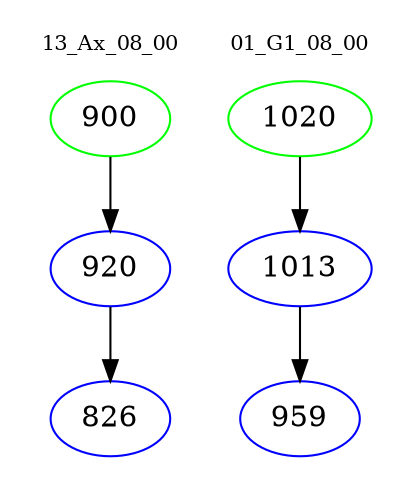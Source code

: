 digraph{
subgraph cluster_0 {
color = white
label = "13_Ax_08_00";
fontsize=10;
T0_900 [label="900", color="green"]
T0_900 -> T0_920 [color="black"]
T0_920 [label="920", color="blue"]
T0_920 -> T0_826 [color="black"]
T0_826 [label="826", color="blue"]
}
subgraph cluster_1 {
color = white
label = "01_G1_08_00";
fontsize=10;
T1_1020 [label="1020", color="green"]
T1_1020 -> T1_1013 [color="black"]
T1_1013 [label="1013", color="blue"]
T1_1013 -> T1_959 [color="black"]
T1_959 [label="959", color="blue"]
}
}
